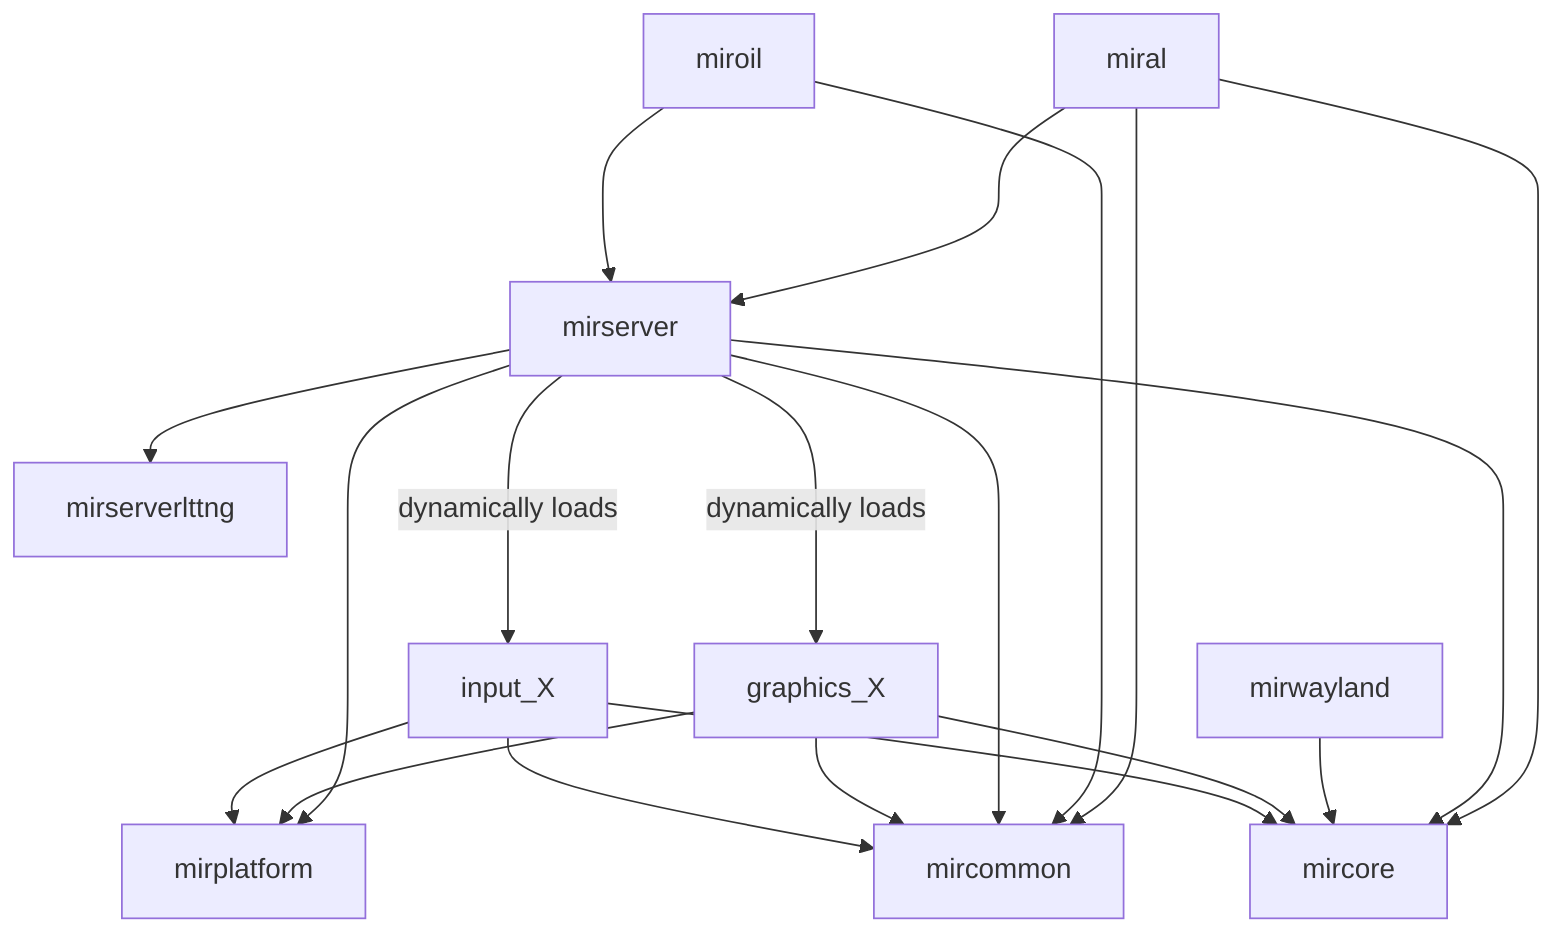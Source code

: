 flowchart
    miral ---> mirserver
    miral ---> mircommon
    miral ---> mircore
    miroil ---> mirserver
    miroil --> mircommon
    mirserver --> mirplatform
    mirserver --> mircommon
    mirserver --> mirserverlttng
    mirserver --> mircore
    mirserver --->|dynamically loads|graphics_X
    mirserver --->|dynamically loads|input_X
    mirwayland --> mircore
    graphics_X --> mirplatform
    graphics_X --> mircommon
    graphics_X --> mircore
    input_X --> mirplatform
    input_X --> mircommon
    input_X --> mircore